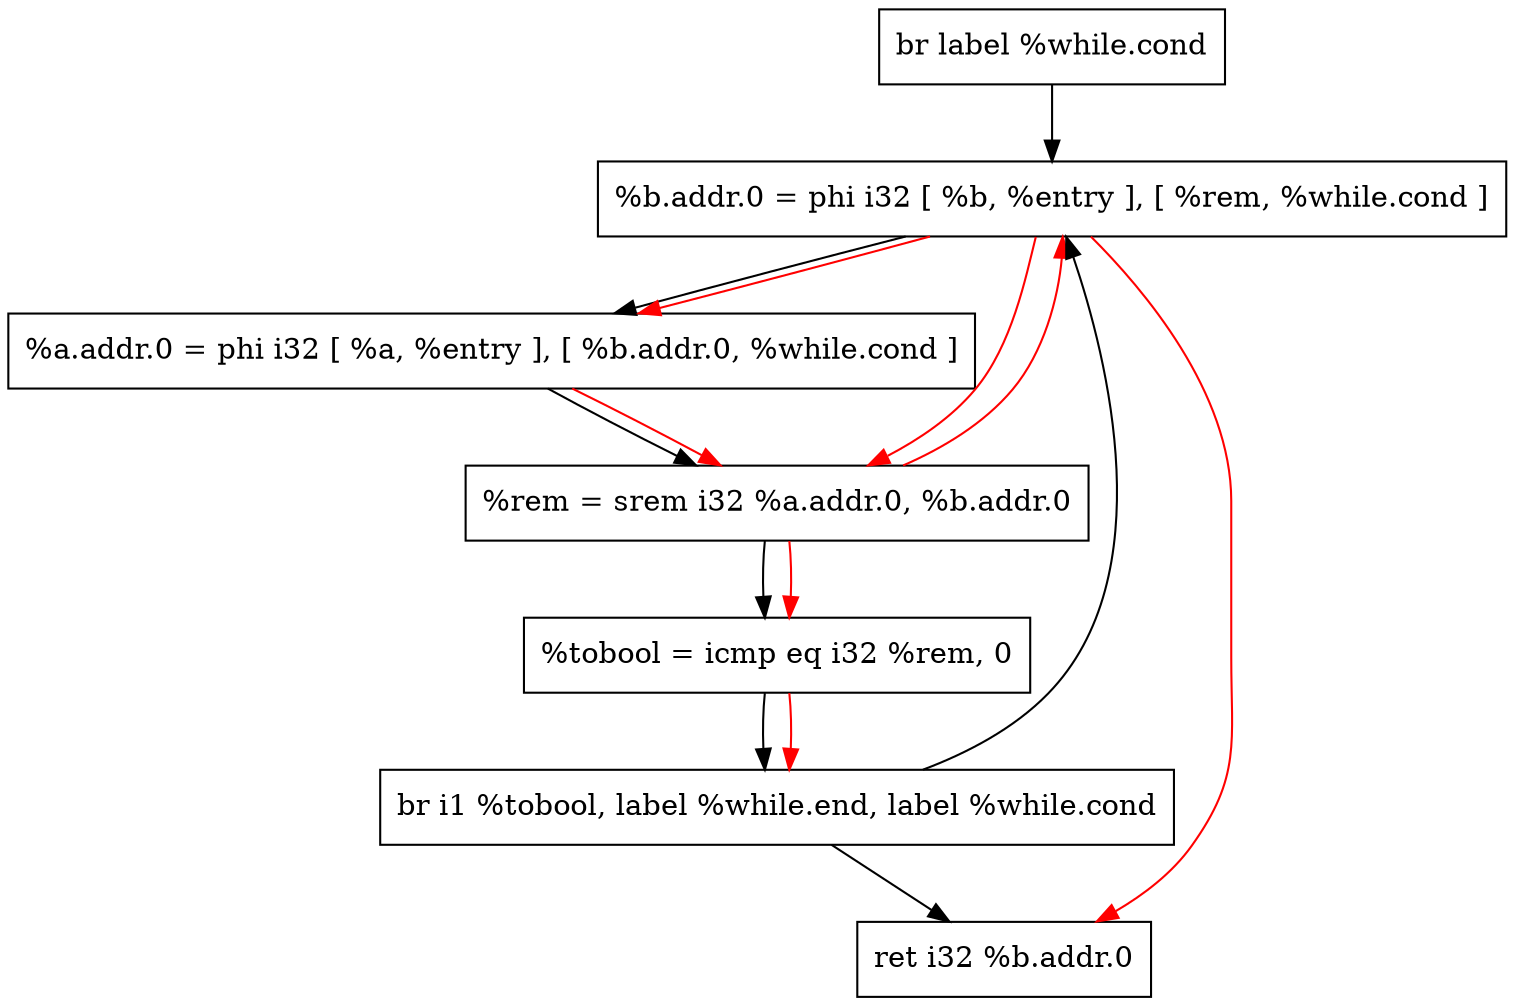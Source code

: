 digraph "CDFG for'func' function" {
	Node0x558b817fe9b8[shape=record, label="  br label %while.cond"];
	Node0x558b817fea38[shape=record, label="  %b.addr.0 = phi i32 [ %b, %entry ], [ %rem, %while.cond ]"];
	Node0x558b817feb08[shape=record, label="  %a.addr.0 = phi i32 [ %a, %entry ], [ %b.addr.0, %while.cond ]"];
	Node0x558b817fec00[shape=record, label="  %rem = srem i32 %a.addr.0, %b.addr.0"];
	Node0x558b817ff280[shape=record, label="  %tobool = icmp eq i32 %rem, 0"];
	Node0x558b81788c98[shape=record, label="  br i1 %tobool, label %while.end, label %while.cond"];
	Node0x558b817fe8d8[shape=record, label="  ret i32 %b.addr.0"];
	Node0x558b817fe9b8 -> Node0x558b817fea38
	Node0x558b817fea38 -> Node0x558b817feb08
	Node0x558b817feb08 -> Node0x558b817fec00
	Node0x558b817fec00 -> Node0x558b817ff280
	Node0x558b817ff280 -> Node0x558b81788c98
	Node0x558b81788c98 -> Node0x558b817fe8d8
	Node0x558b81788c98 -> Node0x558b817fea38
edge [color=red]
	Node0x558b817fec00 -> Node0x558b817fea38
	Node0x558b817fea38 -> Node0x558b817feb08
	Node0x558b817feb08 -> Node0x558b817fec00
	Node0x558b817fea38 -> Node0x558b817fec00
	Node0x558b817fec00 -> Node0x558b817ff280
	Node0x558b817ff280 -> Node0x558b81788c98
	Node0x558b817fea38 -> Node0x558b817fe8d8
}
